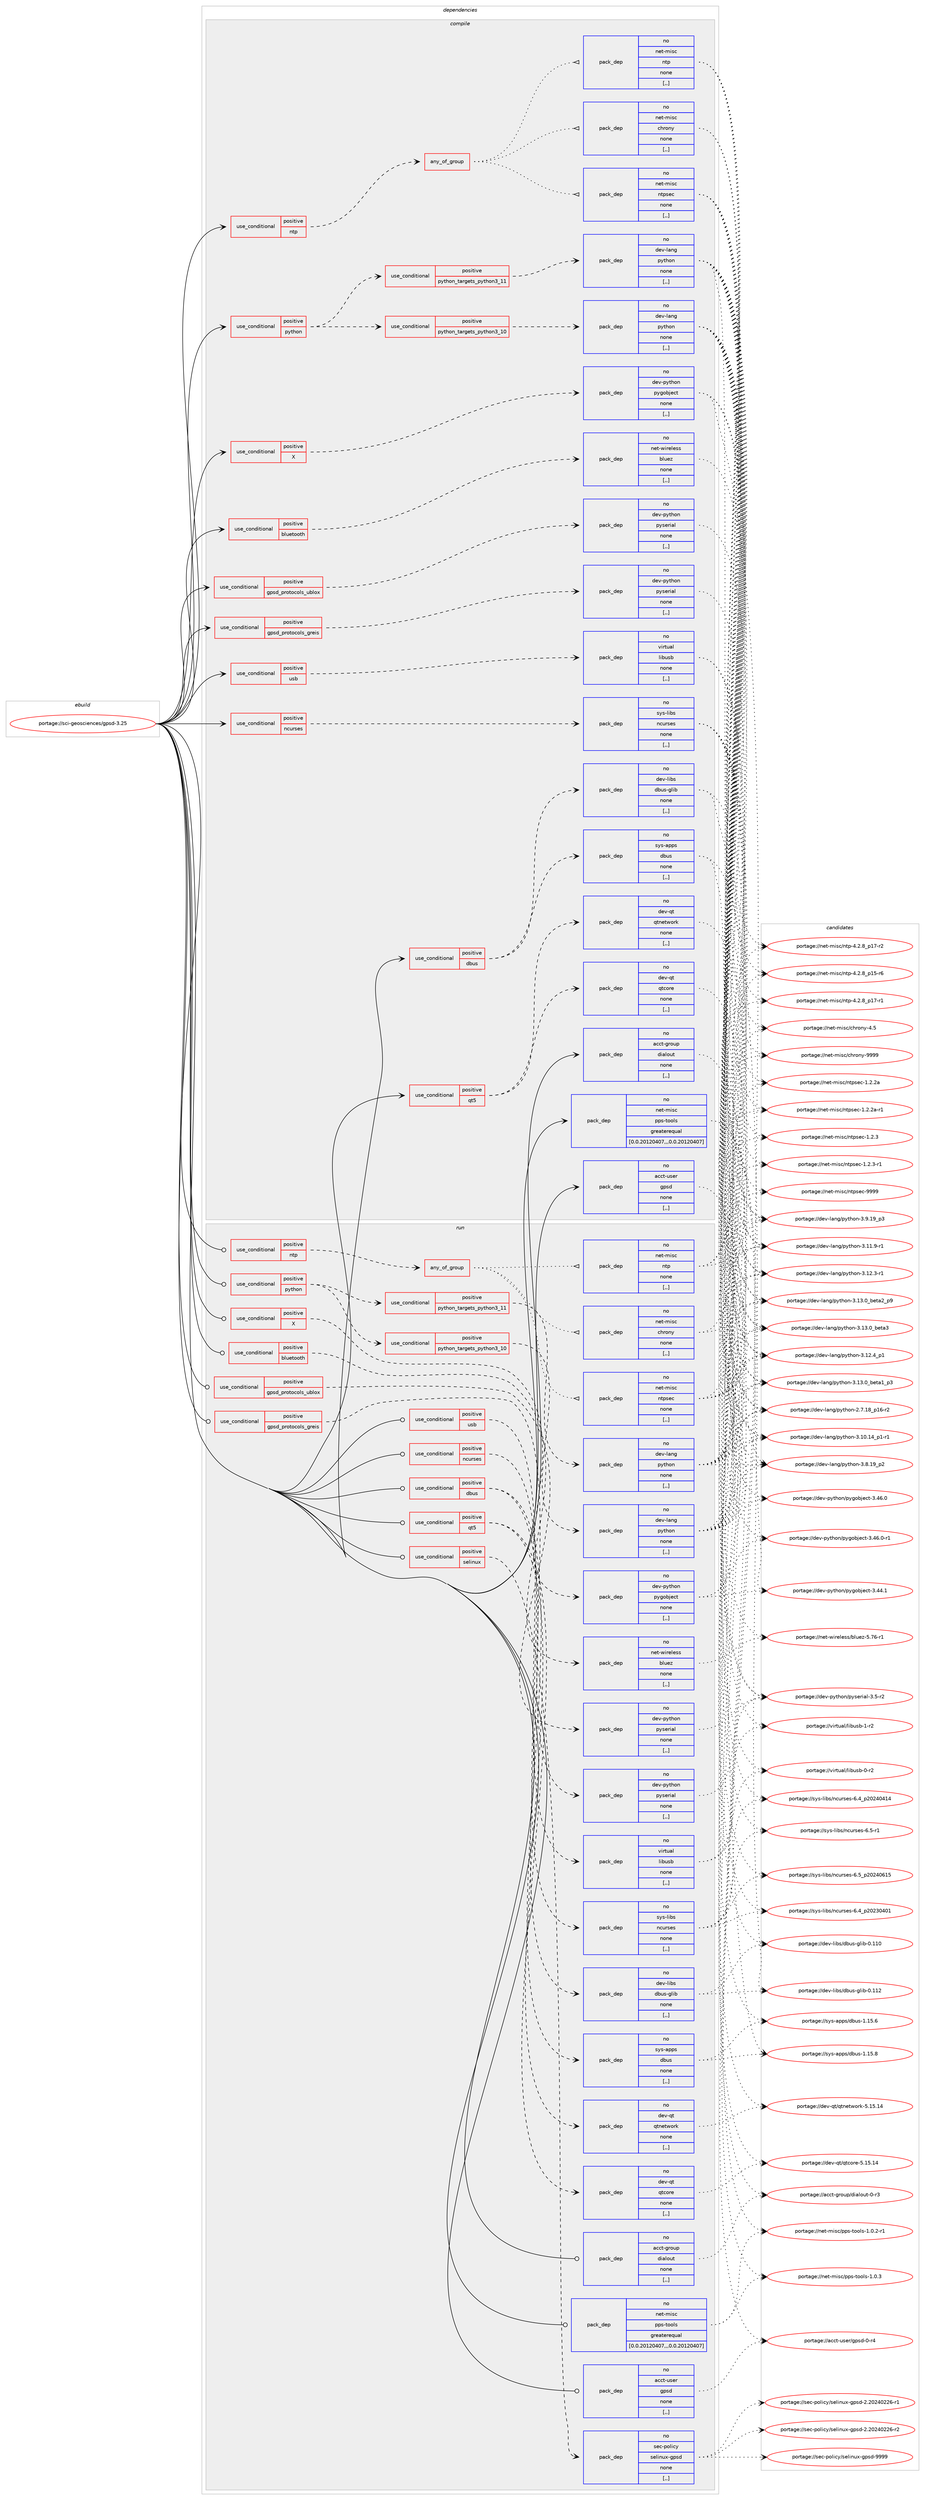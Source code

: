 digraph prolog {

# *************
# Graph options
# *************

newrank=true;
concentrate=true;
compound=true;
graph [rankdir=LR,fontname=Helvetica,fontsize=10,ranksep=1.5];#, ranksep=2.5, nodesep=0.2];
edge  [arrowhead=vee];
node  [fontname=Helvetica,fontsize=10];

# **********
# The ebuild
# **********

subgraph cluster_leftcol {
color=gray;
rank=same;
label=<<i>ebuild</i>>;
id [label="portage://sci-geosciences/gpsd-3.25", color=red, width=4, href="../sci-geosciences/gpsd-3.25.svg"];
}

# ****************
# The dependencies
# ****************

subgraph cluster_midcol {
color=gray;
label=<<i>dependencies</i>>;
subgraph cluster_compile {
fillcolor="#eeeeee";
style=filled;
label=<<i>compile</i>>;
subgraph cond102186 {
dependency387339 [label=<<TABLE BORDER="0" CELLBORDER="1" CELLSPACING="0" CELLPADDING="4"><TR><TD ROWSPAN="3" CELLPADDING="10">use_conditional</TD></TR><TR><TD>positive</TD></TR><TR><TD>X</TD></TR></TABLE>>, shape=none, color=red];
subgraph pack282380 {
dependency387340 [label=<<TABLE BORDER="0" CELLBORDER="1" CELLSPACING="0" CELLPADDING="4" WIDTH="220"><TR><TD ROWSPAN="6" CELLPADDING="30">pack_dep</TD></TR><TR><TD WIDTH="110">no</TD></TR><TR><TD>dev-python</TD></TR><TR><TD>pygobject</TD></TR><TR><TD>none</TD></TR><TR><TD>[,,]</TD></TR></TABLE>>, shape=none, color=blue];
}
dependency387339:e -> dependency387340:w [weight=20,style="dashed",arrowhead="vee"];
}
id:e -> dependency387339:w [weight=20,style="solid",arrowhead="vee"];
subgraph cond102187 {
dependency387341 [label=<<TABLE BORDER="0" CELLBORDER="1" CELLSPACING="0" CELLPADDING="4"><TR><TD ROWSPAN="3" CELLPADDING="10">use_conditional</TD></TR><TR><TD>positive</TD></TR><TR><TD>bluetooth</TD></TR></TABLE>>, shape=none, color=red];
subgraph pack282381 {
dependency387342 [label=<<TABLE BORDER="0" CELLBORDER="1" CELLSPACING="0" CELLPADDING="4" WIDTH="220"><TR><TD ROWSPAN="6" CELLPADDING="30">pack_dep</TD></TR><TR><TD WIDTH="110">no</TD></TR><TR><TD>net-wireless</TD></TR><TR><TD>bluez</TD></TR><TR><TD>none</TD></TR><TR><TD>[,,]</TD></TR></TABLE>>, shape=none, color=blue];
}
dependency387341:e -> dependency387342:w [weight=20,style="dashed",arrowhead="vee"];
}
id:e -> dependency387341:w [weight=20,style="solid",arrowhead="vee"];
subgraph cond102188 {
dependency387343 [label=<<TABLE BORDER="0" CELLBORDER="1" CELLSPACING="0" CELLPADDING="4"><TR><TD ROWSPAN="3" CELLPADDING="10">use_conditional</TD></TR><TR><TD>positive</TD></TR><TR><TD>dbus</TD></TR></TABLE>>, shape=none, color=red];
subgraph pack282382 {
dependency387344 [label=<<TABLE BORDER="0" CELLBORDER="1" CELLSPACING="0" CELLPADDING="4" WIDTH="220"><TR><TD ROWSPAN="6" CELLPADDING="30">pack_dep</TD></TR><TR><TD WIDTH="110">no</TD></TR><TR><TD>sys-apps</TD></TR><TR><TD>dbus</TD></TR><TR><TD>none</TD></TR><TR><TD>[,,]</TD></TR></TABLE>>, shape=none, color=blue];
}
dependency387343:e -> dependency387344:w [weight=20,style="dashed",arrowhead="vee"];
subgraph pack282383 {
dependency387345 [label=<<TABLE BORDER="0" CELLBORDER="1" CELLSPACING="0" CELLPADDING="4" WIDTH="220"><TR><TD ROWSPAN="6" CELLPADDING="30">pack_dep</TD></TR><TR><TD WIDTH="110">no</TD></TR><TR><TD>dev-libs</TD></TR><TR><TD>dbus-glib</TD></TR><TR><TD>none</TD></TR><TR><TD>[,,]</TD></TR></TABLE>>, shape=none, color=blue];
}
dependency387343:e -> dependency387345:w [weight=20,style="dashed",arrowhead="vee"];
}
id:e -> dependency387343:w [weight=20,style="solid",arrowhead="vee"];
subgraph cond102189 {
dependency387346 [label=<<TABLE BORDER="0" CELLBORDER="1" CELLSPACING="0" CELLPADDING="4"><TR><TD ROWSPAN="3" CELLPADDING="10">use_conditional</TD></TR><TR><TD>positive</TD></TR><TR><TD>gpsd_protocols_greis</TD></TR></TABLE>>, shape=none, color=red];
subgraph pack282384 {
dependency387347 [label=<<TABLE BORDER="0" CELLBORDER="1" CELLSPACING="0" CELLPADDING="4" WIDTH="220"><TR><TD ROWSPAN="6" CELLPADDING="30">pack_dep</TD></TR><TR><TD WIDTH="110">no</TD></TR><TR><TD>dev-python</TD></TR><TR><TD>pyserial</TD></TR><TR><TD>none</TD></TR><TR><TD>[,,]</TD></TR></TABLE>>, shape=none, color=blue];
}
dependency387346:e -> dependency387347:w [weight=20,style="dashed",arrowhead="vee"];
}
id:e -> dependency387346:w [weight=20,style="solid",arrowhead="vee"];
subgraph cond102190 {
dependency387348 [label=<<TABLE BORDER="0" CELLBORDER="1" CELLSPACING="0" CELLPADDING="4"><TR><TD ROWSPAN="3" CELLPADDING="10">use_conditional</TD></TR><TR><TD>positive</TD></TR><TR><TD>gpsd_protocols_ublox</TD></TR></TABLE>>, shape=none, color=red];
subgraph pack282385 {
dependency387349 [label=<<TABLE BORDER="0" CELLBORDER="1" CELLSPACING="0" CELLPADDING="4" WIDTH="220"><TR><TD ROWSPAN="6" CELLPADDING="30">pack_dep</TD></TR><TR><TD WIDTH="110">no</TD></TR><TR><TD>dev-python</TD></TR><TR><TD>pyserial</TD></TR><TR><TD>none</TD></TR><TR><TD>[,,]</TD></TR></TABLE>>, shape=none, color=blue];
}
dependency387348:e -> dependency387349:w [weight=20,style="dashed",arrowhead="vee"];
}
id:e -> dependency387348:w [weight=20,style="solid",arrowhead="vee"];
subgraph cond102191 {
dependency387350 [label=<<TABLE BORDER="0" CELLBORDER="1" CELLSPACING="0" CELLPADDING="4"><TR><TD ROWSPAN="3" CELLPADDING="10">use_conditional</TD></TR><TR><TD>positive</TD></TR><TR><TD>ncurses</TD></TR></TABLE>>, shape=none, color=red];
subgraph pack282386 {
dependency387351 [label=<<TABLE BORDER="0" CELLBORDER="1" CELLSPACING="0" CELLPADDING="4" WIDTH="220"><TR><TD ROWSPAN="6" CELLPADDING="30">pack_dep</TD></TR><TR><TD WIDTH="110">no</TD></TR><TR><TD>sys-libs</TD></TR><TR><TD>ncurses</TD></TR><TR><TD>none</TD></TR><TR><TD>[,,]</TD></TR></TABLE>>, shape=none, color=blue];
}
dependency387350:e -> dependency387351:w [weight=20,style="dashed",arrowhead="vee"];
}
id:e -> dependency387350:w [weight=20,style="solid",arrowhead="vee"];
subgraph cond102192 {
dependency387352 [label=<<TABLE BORDER="0" CELLBORDER="1" CELLSPACING="0" CELLPADDING="4"><TR><TD ROWSPAN="3" CELLPADDING="10">use_conditional</TD></TR><TR><TD>positive</TD></TR><TR><TD>ntp</TD></TR></TABLE>>, shape=none, color=red];
subgraph any2588 {
dependency387353 [label=<<TABLE BORDER="0" CELLBORDER="1" CELLSPACING="0" CELLPADDING="4"><TR><TD CELLPADDING="10">any_of_group</TD></TR></TABLE>>, shape=none, color=red];subgraph pack282387 {
dependency387354 [label=<<TABLE BORDER="0" CELLBORDER="1" CELLSPACING="0" CELLPADDING="4" WIDTH="220"><TR><TD ROWSPAN="6" CELLPADDING="30">pack_dep</TD></TR><TR><TD WIDTH="110">no</TD></TR><TR><TD>net-misc</TD></TR><TR><TD>ntp</TD></TR><TR><TD>none</TD></TR><TR><TD>[,,]</TD></TR></TABLE>>, shape=none, color=blue];
}
dependency387353:e -> dependency387354:w [weight=20,style="dotted",arrowhead="oinv"];
subgraph pack282388 {
dependency387355 [label=<<TABLE BORDER="0" CELLBORDER="1" CELLSPACING="0" CELLPADDING="4" WIDTH="220"><TR><TD ROWSPAN="6" CELLPADDING="30">pack_dep</TD></TR><TR><TD WIDTH="110">no</TD></TR><TR><TD>net-misc</TD></TR><TR><TD>ntpsec</TD></TR><TR><TD>none</TD></TR><TR><TD>[,,]</TD></TR></TABLE>>, shape=none, color=blue];
}
dependency387353:e -> dependency387355:w [weight=20,style="dotted",arrowhead="oinv"];
subgraph pack282389 {
dependency387356 [label=<<TABLE BORDER="0" CELLBORDER="1" CELLSPACING="0" CELLPADDING="4" WIDTH="220"><TR><TD ROWSPAN="6" CELLPADDING="30">pack_dep</TD></TR><TR><TD WIDTH="110">no</TD></TR><TR><TD>net-misc</TD></TR><TR><TD>chrony</TD></TR><TR><TD>none</TD></TR><TR><TD>[,,]</TD></TR></TABLE>>, shape=none, color=blue];
}
dependency387353:e -> dependency387356:w [weight=20,style="dotted",arrowhead="oinv"];
}
dependency387352:e -> dependency387353:w [weight=20,style="dashed",arrowhead="vee"];
}
id:e -> dependency387352:w [weight=20,style="solid",arrowhead="vee"];
subgraph cond102193 {
dependency387357 [label=<<TABLE BORDER="0" CELLBORDER="1" CELLSPACING="0" CELLPADDING="4"><TR><TD ROWSPAN="3" CELLPADDING="10">use_conditional</TD></TR><TR><TD>positive</TD></TR><TR><TD>python</TD></TR></TABLE>>, shape=none, color=red];
subgraph cond102194 {
dependency387358 [label=<<TABLE BORDER="0" CELLBORDER="1" CELLSPACING="0" CELLPADDING="4"><TR><TD ROWSPAN="3" CELLPADDING="10">use_conditional</TD></TR><TR><TD>positive</TD></TR><TR><TD>python_targets_python3_10</TD></TR></TABLE>>, shape=none, color=red];
subgraph pack282390 {
dependency387359 [label=<<TABLE BORDER="0" CELLBORDER="1" CELLSPACING="0" CELLPADDING="4" WIDTH="220"><TR><TD ROWSPAN="6" CELLPADDING="30">pack_dep</TD></TR><TR><TD WIDTH="110">no</TD></TR><TR><TD>dev-lang</TD></TR><TR><TD>python</TD></TR><TR><TD>none</TD></TR><TR><TD>[,,]</TD></TR></TABLE>>, shape=none, color=blue];
}
dependency387358:e -> dependency387359:w [weight=20,style="dashed",arrowhead="vee"];
}
dependency387357:e -> dependency387358:w [weight=20,style="dashed",arrowhead="vee"];
subgraph cond102195 {
dependency387360 [label=<<TABLE BORDER="0" CELLBORDER="1" CELLSPACING="0" CELLPADDING="4"><TR><TD ROWSPAN="3" CELLPADDING="10">use_conditional</TD></TR><TR><TD>positive</TD></TR><TR><TD>python_targets_python3_11</TD></TR></TABLE>>, shape=none, color=red];
subgraph pack282391 {
dependency387361 [label=<<TABLE BORDER="0" CELLBORDER="1" CELLSPACING="0" CELLPADDING="4" WIDTH="220"><TR><TD ROWSPAN="6" CELLPADDING="30">pack_dep</TD></TR><TR><TD WIDTH="110">no</TD></TR><TR><TD>dev-lang</TD></TR><TR><TD>python</TD></TR><TR><TD>none</TD></TR><TR><TD>[,,]</TD></TR></TABLE>>, shape=none, color=blue];
}
dependency387360:e -> dependency387361:w [weight=20,style="dashed",arrowhead="vee"];
}
dependency387357:e -> dependency387360:w [weight=20,style="dashed",arrowhead="vee"];
}
id:e -> dependency387357:w [weight=20,style="solid",arrowhead="vee"];
subgraph cond102196 {
dependency387362 [label=<<TABLE BORDER="0" CELLBORDER="1" CELLSPACING="0" CELLPADDING="4"><TR><TD ROWSPAN="3" CELLPADDING="10">use_conditional</TD></TR><TR><TD>positive</TD></TR><TR><TD>qt5</TD></TR></TABLE>>, shape=none, color=red];
subgraph pack282392 {
dependency387363 [label=<<TABLE BORDER="0" CELLBORDER="1" CELLSPACING="0" CELLPADDING="4" WIDTH="220"><TR><TD ROWSPAN="6" CELLPADDING="30">pack_dep</TD></TR><TR><TD WIDTH="110">no</TD></TR><TR><TD>dev-qt</TD></TR><TR><TD>qtcore</TD></TR><TR><TD>none</TD></TR><TR><TD>[,,]</TD></TR></TABLE>>, shape=none, color=blue];
}
dependency387362:e -> dependency387363:w [weight=20,style="dashed",arrowhead="vee"];
subgraph pack282393 {
dependency387364 [label=<<TABLE BORDER="0" CELLBORDER="1" CELLSPACING="0" CELLPADDING="4" WIDTH="220"><TR><TD ROWSPAN="6" CELLPADDING="30">pack_dep</TD></TR><TR><TD WIDTH="110">no</TD></TR><TR><TD>dev-qt</TD></TR><TR><TD>qtnetwork</TD></TR><TR><TD>none</TD></TR><TR><TD>[,,]</TD></TR></TABLE>>, shape=none, color=blue];
}
dependency387362:e -> dependency387364:w [weight=20,style="dashed",arrowhead="vee"];
}
id:e -> dependency387362:w [weight=20,style="solid",arrowhead="vee"];
subgraph cond102197 {
dependency387365 [label=<<TABLE BORDER="0" CELLBORDER="1" CELLSPACING="0" CELLPADDING="4"><TR><TD ROWSPAN="3" CELLPADDING="10">use_conditional</TD></TR><TR><TD>positive</TD></TR><TR><TD>usb</TD></TR></TABLE>>, shape=none, color=red];
subgraph pack282394 {
dependency387366 [label=<<TABLE BORDER="0" CELLBORDER="1" CELLSPACING="0" CELLPADDING="4" WIDTH="220"><TR><TD ROWSPAN="6" CELLPADDING="30">pack_dep</TD></TR><TR><TD WIDTH="110">no</TD></TR><TR><TD>virtual</TD></TR><TR><TD>libusb</TD></TR><TR><TD>none</TD></TR><TR><TD>[,,]</TD></TR></TABLE>>, shape=none, color=blue];
}
dependency387365:e -> dependency387366:w [weight=20,style="dashed",arrowhead="vee"];
}
id:e -> dependency387365:w [weight=20,style="solid",arrowhead="vee"];
subgraph pack282395 {
dependency387367 [label=<<TABLE BORDER="0" CELLBORDER="1" CELLSPACING="0" CELLPADDING="4" WIDTH="220"><TR><TD ROWSPAN="6" CELLPADDING="30">pack_dep</TD></TR><TR><TD WIDTH="110">no</TD></TR><TR><TD>acct-group</TD></TR><TR><TD>dialout</TD></TR><TR><TD>none</TD></TR><TR><TD>[,,]</TD></TR></TABLE>>, shape=none, color=blue];
}
id:e -> dependency387367:w [weight=20,style="solid",arrowhead="vee"];
subgraph pack282396 {
dependency387368 [label=<<TABLE BORDER="0" CELLBORDER="1" CELLSPACING="0" CELLPADDING="4" WIDTH="220"><TR><TD ROWSPAN="6" CELLPADDING="30">pack_dep</TD></TR><TR><TD WIDTH="110">no</TD></TR><TR><TD>acct-user</TD></TR><TR><TD>gpsd</TD></TR><TR><TD>none</TD></TR><TR><TD>[,,]</TD></TR></TABLE>>, shape=none, color=blue];
}
id:e -> dependency387368:w [weight=20,style="solid",arrowhead="vee"];
subgraph pack282397 {
dependency387369 [label=<<TABLE BORDER="0" CELLBORDER="1" CELLSPACING="0" CELLPADDING="4" WIDTH="220"><TR><TD ROWSPAN="6" CELLPADDING="30">pack_dep</TD></TR><TR><TD WIDTH="110">no</TD></TR><TR><TD>net-misc</TD></TR><TR><TD>pps-tools</TD></TR><TR><TD>greaterequal</TD></TR><TR><TD>[0.0.20120407,,,0.0.20120407]</TD></TR></TABLE>>, shape=none, color=blue];
}
id:e -> dependency387369:w [weight=20,style="solid",arrowhead="vee"];
}
subgraph cluster_compileandrun {
fillcolor="#eeeeee";
style=filled;
label=<<i>compile and run</i>>;
}
subgraph cluster_run {
fillcolor="#eeeeee";
style=filled;
label=<<i>run</i>>;
subgraph cond102198 {
dependency387370 [label=<<TABLE BORDER="0" CELLBORDER="1" CELLSPACING="0" CELLPADDING="4"><TR><TD ROWSPAN="3" CELLPADDING="10">use_conditional</TD></TR><TR><TD>positive</TD></TR><TR><TD>X</TD></TR></TABLE>>, shape=none, color=red];
subgraph pack282398 {
dependency387371 [label=<<TABLE BORDER="0" CELLBORDER="1" CELLSPACING="0" CELLPADDING="4" WIDTH="220"><TR><TD ROWSPAN="6" CELLPADDING="30">pack_dep</TD></TR><TR><TD WIDTH="110">no</TD></TR><TR><TD>dev-python</TD></TR><TR><TD>pygobject</TD></TR><TR><TD>none</TD></TR><TR><TD>[,,]</TD></TR></TABLE>>, shape=none, color=blue];
}
dependency387370:e -> dependency387371:w [weight=20,style="dashed",arrowhead="vee"];
}
id:e -> dependency387370:w [weight=20,style="solid",arrowhead="odot"];
subgraph cond102199 {
dependency387372 [label=<<TABLE BORDER="0" CELLBORDER="1" CELLSPACING="0" CELLPADDING="4"><TR><TD ROWSPAN="3" CELLPADDING="10">use_conditional</TD></TR><TR><TD>positive</TD></TR><TR><TD>bluetooth</TD></TR></TABLE>>, shape=none, color=red];
subgraph pack282399 {
dependency387373 [label=<<TABLE BORDER="0" CELLBORDER="1" CELLSPACING="0" CELLPADDING="4" WIDTH="220"><TR><TD ROWSPAN="6" CELLPADDING="30">pack_dep</TD></TR><TR><TD WIDTH="110">no</TD></TR><TR><TD>net-wireless</TD></TR><TR><TD>bluez</TD></TR><TR><TD>none</TD></TR><TR><TD>[,,]</TD></TR></TABLE>>, shape=none, color=blue];
}
dependency387372:e -> dependency387373:w [weight=20,style="dashed",arrowhead="vee"];
}
id:e -> dependency387372:w [weight=20,style="solid",arrowhead="odot"];
subgraph cond102200 {
dependency387374 [label=<<TABLE BORDER="0" CELLBORDER="1" CELLSPACING="0" CELLPADDING="4"><TR><TD ROWSPAN="3" CELLPADDING="10">use_conditional</TD></TR><TR><TD>positive</TD></TR><TR><TD>dbus</TD></TR></TABLE>>, shape=none, color=red];
subgraph pack282400 {
dependency387375 [label=<<TABLE BORDER="0" CELLBORDER="1" CELLSPACING="0" CELLPADDING="4" WIDTH="220"><TR><TD ROWSPAN="6" CELLPADDING="30">pack_dep</TD></TR><TR><TD WIDTH="110">no</TD></TR><TR><TD>sys-apps</TD></TR><TR><TD>dbus</TD></TR><TR><TD>none</TD></TR><TR><TD>[,,]</TD></TR></TABLE>>, shape=none, color=blue];
}
dependency387374:e -> dependency387375:w [weight=20,style="dashed",arrowhead="vee"];
subgraph pack282401 {
dependency387376 [label=<<TABLE BORDER="0" CELLBORDER="1" CELLSPACING="0" CELLPADDING="4" WIDTH="220"><TR><TD ROWSPAN="6" CELLPADDING="30">pack_dep</TD></TR><TR><TD WIDTH="110">no</TD></TR><TR><TD>dev-libs</TD></TR><TR><TD>dbus-glib</TD></TR><TR><TD>none</TD></TR><TR><TD>[,,]</TD></TR></TABLE>>, shape=none, color=blue];
}
dependency387374:e -> dependency387376:w [weight=20,style="dashed",arrowhead="vee"];
}
id:e -> dependency387374:w [weight=20,style="solid",arrowhead="odot"];
subgraph cond102201 {
dependency387377 [label=<<TABLE BORDER="0" CELLBORDER="1" CELLSPACING="0" CELLPADDING="4"><TR><TD ROWSPAN="3" CELLPADDING="10">use_conditional</TD></TR><TR><TD>positive</TD></TR><TR><TD>gpsd_protocols_greis</TD></TR></TABLE>>, shape=none, color=red];
subgraph pack282402 {
dependency387378 [label=<<TABLE BORDER="0" CELLBORDER="1" CELLSPACING="0" CELLPADDING="4" WIDTH="220"><TR><TD ROWSPAN="6" CELLPADDING="30">pack_dep</TD></TR><TR><TD WIDTH="110">no</TD></TR><TR><TD>dev-python</TD></TR><TR><TD>pyserial</TD></TR><TR><TD>none</TD></TR><TR><TD>[,,]</TD></TR></TABLE>>, shape=none, color=blue];
}
dependency387377:e -> dependency387378:w [weight=20,style="dashed",arrowhead="vee"];
}
id:e -> dependency387377:w [weight=20,style="solid",arrowhead="odot"];
subgraph cond102202 {
dependency387379 [label=<<TABLE BORDER="0" CELLBORDER="1" CELLSPACING="0" CELLPADDING="4"><TR><TD ROWSPAN="3" CELLPADDING="10">use_conditional</TD></TR><TR><TD>positive</TD></TR><TR><TD>gpsd_protocols_ublox</TD></TR></TABLE>>, shape=none, color=red];
subgraph pack282403 {
dependency387380 [label=<<TABLE BORDER="0" CELLBORDER="1" CELLSPACING="0" CELLPADDING="4" WIDTH="220"><TR><TD ROWSPAN="6" CELLPADDING="30">pack_dep</TD></TR><TR><TD WIDTH="110">no</TD></TR><TR><TD>dev-python</TD></TR><TR><TD>pyserial</TD></TR><TR><TD>none</TD></TR><TR><TD>[,,]</TD></TR></TABLE>>, shape=none, color=blue];
}
dependency387379:e -> dependency387380:w [weight=20,style="dashed",arrowhead="vee"];
}
id:e -> dependency387379:w [weight=20,style="solid",arrowhead="odot"];
subgraph cond102203 {
dependency387381 [label=<<TABLE BORDER="0" CELLBORDER="1" CELLSPACING="0" CELLPADDING="4"><TR><TD ROWSPAN="3" CELLPADDING="10">use_conditional</TD></TR><TR><TD>positive</TD></TR><TR><TD>ncurses</TD></TR></TABLE>>, shape=none, color=red];
subgraph pack282404 {
dependency387382 [label=<<TABLE BORDER="0" CELLBORDER="1" CELLSPACING="0" CELLPADDING="4" WIDTH="220"><TR><TD ROWSPAN="6" CELLPADDING="30">pack_dep</TD></TR><TR><TD WIDTH="110">no</TD></TR><TR><TD>sys-libs</TD></TR><TR><TD>ncurses</TD></TR><TR><TD>none</TD></TR><TR><TD>[,,]</TD></TR></TABLE>>, shape=none, color=blue];
}
dependency387381:e -> dependency387382:w [weight=20,style="dashed",arrowhead="vee"];
}
id:e -> dependency387381:w [weight=20,style="solid",arrowhead="odot"];
subgraph cond102204 {
dependency387383 [label=<<TABLE BORDER="0" CELLBORDER="1" CELLSPACING="0" CELLPADDING="4"><TR><TD ROWSPAN="3" CELLPADDING="10">use_conditional</TD></TR><TR><TD>positive</TD></TR><TR><TD>ntp</TD></TR></TABLE>>, shape=none, color=red];
subgraph any2589 {
dependency387384 [label=<<TABLE BORDER="0" CELLBORDER="1" CELLSPACING="0" CELLPADDING="4"><TR><TD CELLPADDING="10">any_of_group</TD></TR></TABLE>>, shape=none, color=red];subgraph pack282405 {
dependency387385 [label=<<TABLE BORDER="0" CELLBORDER="1" CELLSPACING="0" CELLPADDING="4" WIDTH="220"><TR><TD ROWSPAN="6" CELLPADDING="30">pack_dep</TD></TR><TR><TD WIDTH="110">no</TD></TR><TR><TD>net-misc</TD></TR><TR><TD>ntp</TD></TR><TR><TD>none</TD></TR><TR><TD>[,,]</TD></TR></TABLE>>, shape=none, color=blue];
}
dependency387384:e -> dependency387385:w [weight=20,style="dotted",arrowhead="oinv"];
subgraph pack282406 {
dependency387386 [label=<<TABLE BORDER="0" CELLBORDER="1" CELLSPACING="0" CELLPADDING="4" WIDTH="220"><TR><TD ROWSPAN="6" CELLPADDING="30">pack_dep</TD></TR><TR><TD WIDTH="110">no</TD></TR><TR><TD>net-misc</TD></TR><TR><TD>ntpsec</TD></TR><TR><TD>none</TD></TR><TR><TD>[,,]</TD></TR></TABLE>>, shape=none, color=blue];
}
dependency387384:e -> dependency387386:w [weight=20,style="dotted",arrowhead="oinv"];
subgraph pack282407 {
dependency387387 [label=<<TABLE BORDER="0" CELLBORDER="1" CELLSPACING="0" CELLPADDING="4" WIDTH="220"><TR><TD ROWSPAN="6" CELLPADDING="30">pack_dep</TD></TR><TR><TD WIDTH="110">no</TD></TR><TR><TD>net-misc</TD></TR><TR><TD>chrony</TD></TR><TR><TD>none</TD></TR><TR><TD>[,,]</TD></TR></TABLE>>, shape=none, color=blue];
}
dependency387384:e -> dependency387387:w [weight=20,style="dotted",arrowhead="oinv"];
}
dependency387383:e -> dependency387384:w [weight=20,style="dashed",arrowhead="vee"];
}
id:e -> dependency387383:w [weight=20,style="solid",arrowhead="odot"];
subgraph cond102205 {
dependency387388 [label=<<TABLE BORDER="0" CELLBORDER="1" CELLSPACING="0" CELLPADDING="4"><TR><TD ROWSPAN="3" CELLPADDING="10">use_conditional</TD></TR><TR><TD>positive</TD></TR><TR><TD>python</TD></TR></TABLE>>, shape=none, color=red];
subgraph cond102206 {
dependency387389 [label=<<TABLE BORDER="0" CELLBORDER="1" CELLSPACING="0" CELLPADDING="4"><TR><TD ROWSPAN="3" CELLPADDING="10">use_conditional</TD></TR><TR><TD>positive</TD></TR><TR><TD>python_targets_python3_10</TD></TR></TABLE>>, shape=none, color=red];
subgraph pack282408 {
dependency387390 [label=<<TABLE BORDER="0" CELLBORDER="1" CELLSPACING="0" CELLPADDING="4" WIDTH="220"><TR><TD ROWSPAN="6" CELLPADDING="30">pack_dep</TD></TR><TR><TD WIDTH="110">no</TD></TR><TR><TD>dev-lang</TD></TR><TR><TD>python</TD></TR><TR><TD>none</TD></TR><TR><TD>[,,]</TD></TR></TABLE>>, shape=none, color=blue];
}
dependency387389:e -> dependency387390:w [weight=20,style="dashed",arrowhead="vee"];
}
dependency387388:e -> dependency387389:w [weight=20,style="dashed",arrowhead="vee"];
subgraph cond102207 {
dependency387391 [label=<<TABLE BORDER="0" CELLBORDER="1" CELLSPACING="0" CELLPADDING="4"><TR><TD ROWSPAN="3" CELLPADDING="10">use_conditional</TD></TR><TR><TD>positive</TD></TR><TR><TD>python_targets_python3_11</TD></TR></TABLE>>, shape=none, color=red];
subgraph pack282409 {
dependency387392 [label=<<TABLE BORDER="0" CELLBORDER="1" CELLSPACING="0" CELLPADDING="4" WIDTH="220"><TR><TD ROWSPAN="6" CELLPADDING="30">pack_dep</TD></TR><TR><TD WIDTH="110">no</TD></TR><TR><TD>dev-lang</TD></TR><TR><TD>python</TD></TR><TR><TD>none</TD></TR><TR><TD>[,,]</TD></TR></TABLE>>, shape=none, color=blue];
}
dependency387391:e -> dependency387392:w [weight=20,style="dashed",arrowhead="vee"];
}
dependency387388:e -> dependency387391:w [weight=20,style="dashed",arrowhead="vee"];
}
id:e -> dependency387388:w [weight=20,style="solid",arrowhead="odot"];
subgraph cond102208 {
dependency387393 [label=<<TABLE BORDER="0" CELLBORDER="1" CELLSPACING="0" CELLPADDING="4"><TR><TD ROWSPAN="3" CELLPADDING="10">use_conditional</TD></TR><TR><TD>positive</TD></TR><TR><TD>qt5</TD></TR></TABLE>>, shape=none, color=red];
subgraph pack282410 {
dependency387394 [label=<<TABLE BORDER="0" CELLBORDER="1" CELLSPACING="0" CELLPADDING="4" WIDTH="220"><TR><TD ROWSPAN="6" CELLPADDING="30">pack_dep</TD></TR><TR><TD WIDTH="110">no</TD></TR><TR><TD>dev-qt</TD></TR><TR><TD>qtcore</TD></TR><TR><TD>none</TD></TR><TR><TD>[,,]</TD></TR></TABLE>>, shape=none, color=blue];
}
dependency387393:e -> dependency387394:w [weight=20,style="dashed",arrowhead="vee"];
subgraph pack282411 {
dependency387395 [label=<<TABLE BORDER="0" CELLBORDER="1" CELLSPACING="0" CELLPADDING="4" WIDTH="220"><TR><TD ROWSPAN="6" CELLPADDING="30">pack_dep</TD></TR><TR><TD WIDTH="110">no</TD></TR><TR><TD>dev-qt</TD></TR><TR><TD>qtnetwork</TD></TR><TR><TD>none</TD></TR><TR><TD>[,,]</TD></TR></TABLE>>, shape=none, color=blue];
}
dependency387393:e -> dependency387395:w [weight=20,style="dashed",arrowhead="vee"];
}
id:e -> dependency387393:w [weight=20,style="solid",arrowhead="odot"];
subgraph cond102209 {
dependency387396 [label=<<TABLE BORDER="0" CELLBORDER="1" CELLSPACING="0" CELLPADDING="4"><TR><TD ROWSPAN="3" CELLPADDING="10">use_conditional</TD></TR><TR><TD>positive</TD></TR><TR><TD>selinux</TD></TR></TABLE>>, shape=none, color=red];
subgraph pack282412 {
dependency387397 [label=<<TABLE BORDER="0" CELLBORDER="1" CELLSPACING="0" CELLPADDING="4" WIDTH="220"><TR><TD ROWSPAN="6" CELLPADDING="30">pack_dep</TD></TR><TR><TD WIDTH="110">no</TD></TR><TR><TD>sec-policy</TD></TR><TR><TD>selinux-gpsd</TD></TR><TR><TD>none</TD></TR><TR><TD>[,,]</TD></TR></TABLE>>, shape=none, color=blue];
}
dependency387396:e -> dependency387397:w [weight=20,style="dashed",arrowhead="vee"];
}
id:e -> dependency387396:w [weight=20,style="solid",arrowhead="odot"];
subgraph cond102210 {
dependency387398 [label=<<TABLE BORDER="0" CELLBORDER="1" CELLSPACING="0" CELLPADDING="4"><TR><TD ROWSPAN="3" CELLPADDING="10">use_conditional</TD></TR><TR><TD>positive</TD></TR><TR><TD>usb</TD></TR></TABLE>>, shape=none, color=red];
subgraph pack282413 {
dependency387399 [label=<<TABLE BORDER="0" CELLBORDER="1" CELLSPACING="0" CELLPADDING="4" WIDTH="220"><TR><TD ROWSPAN="6" CELLPADDING="30">pack_dep</TD></TR><TR><TD WIDTH="110">no</TD></TR><TR><TD>virtual</TD></TR><TR><TD>libusb</TD></TR><TR><TD>none</TD></TR><TR><TD>[,,]</TD></TR></TABLE>>, shape=none, color=blue];
}
dependency387398:e -> dependency387399:w [weight=20,style="dashed",arrowhead="vee"];
}
id:e -> dependency387398:w [weight=20,style="solid",arrowhead="odot"];
subgraph pack282414 {
dependency387400 [label=<<TABLE BORDER="0" CELLBORDER="1" CELLSPACING="0" CELLPADDING="4" WIDTH="220"><TR><TD ROWSPAN="6" CELLPADDING="30">pack_dep</TD></TR><TR><TD WIDTH="110">no</TD></TR><TR><TD>acct-group</TD></TR><TR><TD>dialout</TD></TR><TR><TD>none</TD></TR><TR><TD>[,,]</TD></TR></TABLE>>, shape=none, color=blue];
}
id:e -> dependency387400:w [weight=20,style="solid",arrowhead="odot"];
subgraph pack282415 {
dependency387401 [label=<<TABLE BORDER="0" CELLBORDER="1" CELLSPACING="0" CELLPADDING="4" WIDTH="220"><TR><TD ROWSPAN="6" CELLPADDING="30">pack_dep</TD></TR><TR><TD WIDTH="110">no</TD></TR><TR><TD>acct-user</TD></TR><TR><TD>gpsd</TD></TR><TR><TD>none</TD></TR><TR><TD>[,,]</TD></TR></TABLE>>, shape=none, color=blue];
}
id:e -> dependency387401:w [weight=20,style="solid",arrowhead="odot"];
subgraph pack282416 {
dependency387402 [label=<<TABLE BORDER="0" CELLBORDER="1" CELLSPACING="0" CELLPADDING="4" WIDTH="220"><TR><TD ROWSPAN="6" CELLPADDING="30">pack_dep</TD></TR><TR><TD WIDTH="110">no</TD></TR><TR><TD>net-misc</TD></TR><TR><TD>pps-tools</TD></TR><TR><TD>greaterequal</TD></TR><TR><TD>[0.0.20120407,,,0.0.20120407]</TD></TR></TABLE>>, shape=none, color=blue];
}
id:e -> dependency387402:w [weight=20,style="solid",arrowhead="odot"];
}
}

# **************
# The candidates
# **************

subgraph cluster_choices {
rank=same;
color=gray;
label=<<i>candidates</i>>;

subgraph choice282380 {
color=black;
nodesep=1;
choice1001011184511212111610411111047112121103111981061019911645514652524649 [label="portage://dev-python/pygobject-3.44.1", color=red, width=4,href="../dev-python/pygobject-3.44.1.svg"];
choice1001011184511212111610411111047112121103111981061019911645514652544648 [label="portage://dev-python/pygobject-3.46.0", color=red, width=4,href="../dev-python/pygobject-3.46.0.svg"];
choice10010111845112121116104111110471121211031119810610199116455146525446484511449 [label="portage://dev-python/pygobject-3.46.0-r1", color=red, width=4,href="../dev-python/pygobject-3.46.0-r1.svg"];
dependency387340:e -> choice1001011184511212111610411111047112121103111981061019911645514652524649:w [style=dotted,weight="100"];
dependency387340:e -> choice1001011184511212111610411111047112121103111981061019911645514652544648:w [style=dotted,weight="100"];
dependency387340:e -> choice10010111845112121116104111110471121211031119810610199116455146525446484511449:w [style=dotted,weight="100"];
}
subgraph choice282381 {
color=black;
nodesep=1;
choice11010111645119105114101108101115115479810811710112245534655544511449 [label="portage://net-wireless/bluez-5.76-r1", color=red, width=4,href="../net-wireless/bluez-5.76-r1.svg"];
dependency387342:e -> choice11010111645119105114101108101115115479810811710112245534655544511449:w [style=dotted,weight="100"];
}
subgraph choice282382 {
color=black;
nodesep=1;
choice1151211154597112112115471009811711545494649534654 [label="portage://sys-apps/dbus-1.15.6", color=red, width=4,href="../sys-apps/dbus-1.15.6.svg"];
choice1151211154597112112115471009811711545494649534656 [label="portage://sys-apps/dbus-1.15.8", color=red, width=4,href="../sys-apps/dbus-1.15.8.svg"];
dependency387344:e -> choice1151211154597112112115471009811711545494649534654:w [style=dotted,weight="100"];
dependency387344:e -> choice1151211154597112112115471009811711545494649534656:w [style=dotted,weight="100"];
}
subgraph choice282383 {
color=black;
nodesep=1;
choice100101118451081059811547100981171154510310810598454846494948 [label="portage://dev-libs/dbus-glib-0.110", color=red, width=4,href="../dev-libs/dbus-glib-0.110.svg"];
choice100101118451081059811547100981171154510310810598454846494950 [label="portage://dev-libs/dbus-glib-0.112", color=red, width=4,href="../dev-libs/dbus-glib-0.112.svg"];
dependency387345:e -> choice100101118451081059811547100981171154510310810598454846494948:w [style=dotted,weight="100"];
dependency387345:e -> choice100101118451081059811547100981171154510310810598454846494950:w [style=dotted,weight="100"];
}
subgraph choice282384 {
color=black;
nodesep=1;
choice100101118451121211161041111104711212111510111410597108455146534511450 [label="portage://dev-python/pyserial-3.5-r2", color=red, width=4,href="../dev-python/pyserial-3.5-r2.svg"];
dependency387347:e -> choice100101118451121211161041111104711212111510111410597108455146534511450:w [style=dotted,weight="100"];
}
subgraph choice282385 {
color=black;
nodesep=1;
choice100101118451121211161041111104711212111510111410597108455146534511450 [label="portage://dev-python/pyserial-3.5-r2", color=red, width=4,href="../dev-python/pyserial-3.5-r2.svg"];
dependency387349:e -> choice100101118451121211161041111104711212111510111410597108455146534511450:w [style=dotted,weight="100"];
}
subgraph choice282386 {
color=black;
nodesep=1;
choice1151211154510810598115471109911711411510111545544652951125048505148524849 [label="portage://sys-libs/ncurses-6.4_p20230401", color=red, width=4,href="../sys-libs/ncurses-6.4_p20230401.svg"];
choice1151211154510810598115471109911711411510111545544652951125048505248524952 [label="portage://sys-libs/ncurses-6.4_p20240414", color=red, width=4,href="../sys-libs/ncurses-6.4_p20240414.svg"];
choice11512111545108105981154711099117114115101115455446534511449 [label="portage://sys-libs/ncurses-6.5-r1", color=red, width=4,href="../sys-libs/ncurses-6.5-r1.svg"];
choice1151211154510810598115471109911711411510111545544653951125048505248544953 [label="portage://sys-libs/ncurses-6.5_p20240615", color=red, width=4,href="../sys-libs/ncurses-6.5_p20240615.svg"];
dependency387351:e -> choice1151211154510810598115471109911711411510111545544652951125048505148524849:w [style=dotted,weight="100"];
dependency387351:e -> choice1151211154510810598115471109911711411510111545544652951125048505248524952:w [style=dotted,weight="100"];
dependency387351:e -> choice11512111545108105981154711099117114115101115455446534511449:w [style=dotted,weight="100"];
dependency387351:e -> choice1151211154510810598115471109911711411510111545544653951125048505248544953:w [style=dotted,weight="100"];
}
subgraph choice282387 {
color=black;
nodesep=1;
choice1101011164510910511599471101161124552465046569511249534511454 [label="portage://net-misc/ntp-4.2.8_p15-r6", color=red, width=4,href="../net-misc/ntp-4.2.8_p15-r6.svg"];
choice1101011164510910511599471101161124552465046569511249554511449 [label="portage://net-misc/ntp-4.2.8_p17-r1", color=red, width=4,href="../net-misc/ntp-4.2.8_p17-r1.svg"];
choice1101011164510910511599471101161124552465046569511249554511450 [label="portage://net-misc/ntp-4.2.8_p17-r2", color=red, width=4,href="../net-misc/ntp-4.2.8_p17-r2.svg"];
dependency387354:e -> choice1101011164510910511599471101161124552465046569511249534511454:w [style=dotted,weight="100"];
dependency387354:e -> choice1101011164510910511599471101161124552465046569511249554511449:w [style=dotted,weight="100"];
dependency387354:e -> choice1101011164510910511599471101161124552465046569511249554511450:w [style=dotted,weight="100"];
}
subgraph choice282388 {
color=black;
nodesep=1;
choice1101011164510910511599471101161121151019945494650465097 [label="portage://net-misc/ntpsec-1.2.2a", color=red, width=4,href="../net-misc/ntpsec-1.2.2a.svg"];
choice11010111645109105115994711011611211510199454946504650974511449 [label="portage://net-misc/ntpsec-1.2.2a-r1", color=red, width=4,href="../net-misc/ntpsec-1.2.2a-r1.svg"];
choice11010111645109105115994711011611211510199454946504651 [label="portage://net-misc/ntpsec-1.2.3", color=red, width=4,href="../net-misc/ntpsec-1.2.3.svg"];
choice110101116451091051159947110116112115101994549465046514511449 [label="portage://net-misc/ntpsec-1.2.3-r1", color=red, width=4,href="../net-misc/ntpsec-1.2.3-r1.svg"];
choice110101116451091051159947110116112115101994557575757 [label="portage://net-misc/ntpsec-9999", color=red, width=4,href="../net-misc/ntpsec-9999.svg"];
dependency387355:e -> choice1101011164510910511599471101161121151019945494650465097:w [style=dotted,weight="100"];
dependency387355:e -> choice11010111645109105115994711011611211510199454946504650974511449:w [style=dotted,weight="100"];
dependency387355:e -> choice11010111645109105115994711011611211510199454946504651:w [style=dotted,weight="100"];
dependency387355:e -> choice110101116451091051159947110116112115101994549465046514511449:w [style=dotted,weight="100"];
dependency387355:e -> choice110101116451091051159947110116112115101994557575757:w [style=dotted,weight="100"];
}
subgraph choice282389 {
color=black;
nodesep=1;
choice1101011164510910511599479910411411111012145524653 [label="portage://net-misc/chrony-4.5", color=red, width=4,href="../net-misc/chrony-4.5.svg"];
choice110101116451091051159947991041141111101214557575757 [label="portage://net-misc/chrony-9999", color=red, width=4,href="../net-misc/chrony-9999.svg"];
dependency387356:e -> choice1101011164510910511599479910411411111012145524653:w [style=dotted,weight="100"];
dependency387356:e -> choice110101116451091051159947991041141111101214557575757:w [style=dotted,weight="100"];
}
subgraph choice282390 {
color=black;
nodesep=1;
choice100101118451089711010347112121116104111110455046554649569511249544511450 [label="portage://dev-lang/python-2.7.18_p16-r2", color=red, width=4,href="../dev-lang/python-2.7.18_p16-r2.svg"];
choice100101118451089711010347112121116104111110455146494846495295112494511449 [label="portage://dev-lang/python-3.10.14_p1-r1", color=red, width=4,href="../dev-lang/python-3.10.14_p1-r1.svg"];
choice100101118451089711010347112121116104111110455146494946574511449 [label="portage://dev-lang/python-3.11.9-r1", color=red, width=4,href="../dev-lang/python-3.11.9-r1.svg"];
choice100101118451089711010347112121116104111110455146495046514511449 [label="portage://dev-lang/python-3.12.3-r1", color=red, width=4,href="../dev-lang/python-3.12.3-r1.svg"];
choice100101118451089711010347112121116104111110455146495046529511249 [label="portage://dev-lang/python-3.12.4_p1", color=red, width=4,href="../dev-lang/python-3.12.4_p1.svg"];
choice10010111845108971101034711212111610411111045514649514648959810111697499511251 [label="portage://dev-lang/python-3.13.0_beta1_p3", color=red, width=4,href="../dev-lang/python-3.13.0_beta1_p3.svg"];
choice10010111845108971101034711212111610411111045514649514648959810111697509511257 [label="portage://dev-lang/python-3.13.0_beta2_p9", color=red, width=4,href="../dev-lang/python-3.13.0_beta2_p9.svg"];
choice1001011184510897110103471121211161041111104551464951464895981011169751 [label="portage://dev-lang/python-3.13.0_beta3", color=red, width=4,href="../dev-lang/python-3.13.0_beta3.svg"];
choice100101118451089711010347112121116104111110455146564649579511250 [label="portage://dev-lang/python-3.8.19_p2", color=red, width=4,href="../dev-lang/python-3.8.19_p2.svg"];
choice100101118451089711010347112121116104111110455146574649579511251 [label="portage://dev-lang/python-3.9.19_p3", color=red, width=4,href="../dev-lang/python-3.9.19_p3.svg"];
dependency387359:e -> choice100101118451089711010347112121116104111110455046554649569511249544511450:w [style=dotted,weight="100"];
dependency387359:e -> choice100101118451089711010347112121116104111110455146494846495295112494511449:w [style=dotted,weight="100"];
dependency387359:e -> choice100101118451089711010347112121116104111110455146494946574511449:w [style=dotted,weight="100"];
dependency387359:e -> choice100101118451089711010347112121116104111110455146495046514511449:w [style=dotted,weight="100"];
dependency387359:e -> choice100101118451089711010347112121116104111110455146495046529511249:w [style=dotted,weight="100"];
dependency387359:e -> choice10010111845108971101034711212111610411111045514649514648959810111697499511251:w [style=dotted,weight="100"];
dependency387359:e -> choice10010111845108971101034711212111610411111045514649514648959810111697509511257:w [style=dotted,weight="100"];
dependency387359:e -> choice1001011184510897110103471121211161041111104551464951464895981011169751:w [style=dotted,weight="100"];
dependency387359:e -> choice100101118451089711010347112121116104111110455146564649579511250:w [style=dotted,weight="100"];
dependency387359:e -> choice100101118451089711010347112121116104111110455146574649579511251:w [style=dotted,weight="100"];
}
subgraph choice282391 {
color=black;
nodesep=1;
choice100101118451089711010347112121116104111110455046554649569511249544511450 [label="portage://dev-lang/python-2.7.18_p16-r2", color=red, width=4,href="../dev-lang/python-2.7.18_p16-r2.svg"];
choice100101118451089711010347112121116104111110455146494846495295112494511449 [label="portage://dev-lang/python-3.10.14_p1-r1", color=red, width=4,href="../dev-lang/python-3.10.14_p1-r1.svg"];
choice100101118451089711010347112121116104111110455146494946574511449 [label="portage://dev-lang/python-3.11.9-r1", color=red, width=4,href="../dev-lang/python-3.11.9-r1.svg"];
choice100101118451089711010347112121116104111110455146495046514511449 [label="portage://dev-lang/python-3.12.3-r1", color=red, width=4,href="../dev-lang/python-3.12.3-r1.svg"];
choice100101118451089711010347112121116104111110455146495046529511249 [label="portage://dev-lang/python-3.12.4_p1", color=red, width=4,href="../dev-lang/python-3.12.4_p1.svg"];
choice10010111845108971101034711212111610411111045514649514648959810111697499511251 [label="portage://dev-lang/python-3.13.0_beta1_p3", color=red, width=4,href="../dev-lang/python-3.13.0_beta1_p3.svg"];
choice10010111845108971101034711212111610411111045514649514648959810111697509511257 [label="portage://dev-lang/python-3.13.0_beta2_p9", color=red, width=4,href="../dev-lang/python-3.13.0_beta2_p9.svg"];
choice1001011184510897110103471121211161041111104551464951464895981011169751 [label="portage://dev-lang/python-3.13.0_beta3", color=red, width=4,href="../dev-lang/python-3.13.0_beta3.svg"];
choice100101118451089711010347112121116104111110455146564649579511250 [label="portage://dev-lang/python-3.8.19_p2", color=red, width=4,href="../dev-lang/python-3.8.19_p2.svg"];
choice100101118451089711010347112121116104111110455146574649579511251 [label="portage://dev-lang/python-3.9.19_p3", color=red, width=4,href="../dev-lang/python-3.9.19_p3.svg"];
dependency387361:e -> choice100101118451089711010347112121116104111110455046554649569511249544511450:w [style=dotted,weight="100"];
dependency387361:e -> choice100101118451089711010347112121116104111110455146494846495295112494511449:w [style=dotted,weight="100"];
dependency387361:e -> choice100101118451089711010347112121116104111110455146494946574511449:w [style=dotted,weight="100"];
dependency387361:e -> choice100101118451089711010347112121116104111110455146495046514511449:w [style=dotted,weight="100"];
dependency387361:e -> choice100101118451089711010347112121116104111110455146495046529511249:w [style=dotted,weight="100"];
dependency387361:e -> choice10010111845108971101034711212111610411111045514649514648959810111697499511251:w [style=dotted,weight="100"];
dependency387361:e -> choice10010111845108971101034711212111610411111045514649514648959810111697509511257:w [style=dotted,weight="100"];
dependency387361:e -> choice1001011184510897110103471121211161041111104551464951464895981011169751:w [style=dotted,weight="100"];
dependency387361:e -> choice100101118451089711010347112121116104111110455146564649579511250:w [style=dotted,weight="100"];
dependency387361:e -> choice100101118451089711010347112121116104111110455146574649579511251:w [style=dotted,weight="100"];
}
subgraph choice282392 {
color=black;
nodesep=1;
choice1001011184511311647113116991111141014553464953464952 [label="portage://dev-qt/qtcore-5.15.14", color=red, width=4,href="../dev-qt/qtcore-5.15.14.svg"];
dependency387363:e -> choice1001011184511311647113116991111141014553464953464952:w [style=dotted,weight="100"];
}
subgraph choice282393 {
color=black;
nodesep=1;
choice10010111845113116471131161101011161191111141074553464953464952 [label="portage://dev-qt/qtnetwork-5.15.14", color=red, width=4,href="../dev-qt/qtnetwork-5.15.14.svg"];
dependency387364:e -> choice10010111845113116471131161101011161191111141074553464953464952:w [style=dotted,weight="100"];
}
subgraph choice282394 {
color=black;
nodesep=1;
choice1181051141161179710847108105981171159845484511450 [label="portage://virtual/libusb-0-r2", color=red, width=4,href="../virtual/libusb-0-r2.svg"];
choice1181051141161179710847108105981171159845494511450 [label="portage://virtual/libusb-1-r2", color=red, width=4,href="../virtual/libusb-1-r2.svg"];
dependency387366:e -> choice1181051141161179710847108105981171159845484511450:w [style=dotted,weight="100"];
dependency387366:e -> choice1181051141161179710847108105981171159845494511450:w [style=dotted,weight="100"];
}
subgraph choice282395 {
color=black;
nodesep=1;
choice97999911645103114111117112471001059710811111711645484511451 [label="portage://acct-group/dialout-0-r3", color=red, width=4,href="../acct-group/dialout-0-r3.svg"];
dependency387367:e -> choice97999911645103114111117112471001059710811111711645484511451:w [style=dotted,weight="100"];
}
subgraph choice282396 {
color=black;
nodesep=1;
choice979999116451171151011144710311211510045484511452 [label="portage://acct-user/gpsd-0-r4", color=red, width=4,href="../acct-user/gpsd-0-r4.svg"];
dependency387368:e -> choice979999116451171151011144710311211510045484511452:w [style=dotted,weight="100"];
}
subgraph choice282397 {
color=black;
nodesep=1;
choice110101116451091051159947112112115451161111111081154549464846504511449 [label="portage://net-misc/pps-tools-1.0.2-r1", color=red, width=4,href="../net-misc/pps-tools-1.0.2-r1.svg"];
choice11010111645109105115994711211211545116111111108115454946484651 [label="portage://net-misc/pps-tools-1.0.3", color=red, width=4,href="../net-misc/pps-tools-1.0.3.svg"];
dependency387369:e -> choice110101116451091051159947112112115451161111111081154549464846504511449:w [style=dotted,weight="100"];
dependency387369:e -> choice11010111645109105115994711211211545116111111108115454946484651:w [style=dotted,weight="100"];
}
subgraph choice282398 {
color=black;
nodesep=1;
choice1001011184511212111610411111047112121103111981061019911645514652524649 [label="portage://dev-python/pygobject-3.44.1", color=red, width=4,href="../dev-python/pygobject-3.44.1.svg"];
choice1001011184511212111610411111047112121103111981061019911645514652544648 [label="portage://dev-python/pygobject-3.46.0", color=red, width=4,href="../dev-python/pygobject-3.46.0.svg"];
choice10010111845112121116104111110471121211031119810610199116455146525446484511449 [label="portage://dev-python/pygobject-3.46.0-r1", color=red, width=4,href="../dev-python/pygobject-3.46.0-r1.svg"];
dependency387371:e -> choice1001011184511212111610411111047112121103111981061019911645514652524649:w [style=dotted,weight="100"];
dependency387371:e -> choice1001011184511212111610411111047112121103111981061019911645514652544648:w [style=dotted,weight="100"];
dependency387371:e -> choice10010111845112121116104111110471121211031119810610199116455146525446484511449:w [style=dotted,weight="100"];
}
subgraph choice282399 {
color=black;
nodesep=1;
choice11010111645119105114101108101115115479810811710112245534655544511449 [label="portage://net-wireless/bluez-5.76-r1", color=red, width=4,href="../net-wireless/bluez-5.76-r1.svg"];
dependency387373:e -> choice11010111645119105114101108101115115479810811710112245534655544511449:w [style=dotted,weight="100"];
}
subgraph choice282400 {
color=black;
nodesep=1;
choice1151211154597112112115471009811711545494649534654 [label="portage://sys-apps/dbus-1.15.6", color=red, width=4,href="../sys-apps/dbus-1.15.6.svg"];
choice1151211154597112112115471009811711545494649534656 [label="portage://sys-apps/dbus-1.15.8", color=red, width=4,href="../sys-apps/dbus-1.15.8.svg"];
dependency387375:e -> choice1151211154597112112115471009811711545494649534654:w [style=dotted,weight="100"];
dependency387375:e -> choice1151211154597112112115471009811711545494649534656:w [style=dotted,weight="100"];
}
subgraph choice282401 {
color=black;
nodesep=1;
choice100101118451081059811547100981171154510310810598454846494948 [label="portage://dev-libs/dbus-glib-0.110", color=red, width=4,href="../dev-libs/dbus-glib-0.110.svg"];
choice100101118451081059811547100981171154510310810598454846494950 [label="portage://dev-libs/dbus-glib-0.112", color=red, width=4,href="../dev-libs/dbus-glib-0.112.svg"];
dependency387376:e -> choice100101118451081059811547100981171154510310810598454846494948:w [style=dotted,weight="100"];
dependency387376:e -> choice100101118451081059811547100981171154510310810598454846494950:w [style=dotted,weight="100"];
}
subgraph choice282402 {
color=black;
nodesep=1;
choice100101118451121211161041111104711212111510111410597108455146534511450 [label="portage://dev-python/pyserial-3.5-r2", color=red, width=4,href="../dev-python/pyserial-3.5-r2.svg"];
dependency387378:e -> choice100101118451121211161041111104711212111510111410597108455146534511450:w [style=dotted,weight="100"];
}
subgraph choice282403 {
color=black;
nodesep=1;
choice100101118451121211161041111104711212111510111410597108455146534511450 [label="portage://dev-python/pyserial-3.5-r2", color=red, width=4,href="../dev-python/pyserial-3.5-r2.svg"];
dependency387380:e -> choice100101118451121211161041111104711212111510111410597108455146534511450:w [style=dotted,weight="100"];
}
subgraph choice282404 {
color=black;
nodesep=1;
choice1151211154510810598115471109911711411510111545544652951125048505148524849 [label="portage://sys-libs/ncurses-6.4_p20230401", color=red, width=4,href="../sys-libs/ncurses-6.4_p20230401.svg"];
choice1151211154510810598115471109911711411510111545544652951125048505248524952 [label="portage://sys-libs/ncurses-6.4_p20240414", color=red, width=4,href="../sys-libs/ncurses-6.4_p20240414.svg"];
choice11512111545108105981154711099117114115101115455446534511449 [label="portage://sys-libs/ncurses-6.5-r1", color=red, width=4,href="../sys-libs/ncurses-6.5-r1.svg"];
choice1151211154510810598115471109911711411510111545544653951125048505248544953 [label="portage://sys-libs/ncurses-6.5_p20240615", color=red, width=4,href="../sys-libs/ncurses-6.5_p20240615.svg"];
dependency387382:e -> choice1151211154510810598115471109911711411510111545544652951125048505148524849:w [style=dotted,weight="100"];
dependency387382:e -> choice1151211154510810598115471109911711411510111545544652951125048505248524952:w [style=dotted,weight="100"];
dependency387382:e -> choice11512111545108105981154711099117114115101115455446534511449:w [style=dotted,weight="100"];
dependency387382:e -> choice1151211154510810598115471109911711411510111545544653951125048505248544953:w [style=dotted,weight="100"];
}
subgraph choice282405 {
color=black;
nodesep=1;
choice1101011164510910511599471101161124552465046569511249534511454 [label="portage://net-misc/ntp-4.2.8_p15-r6", color=red, width=4,href="../net-misc/ntp-4.2.8_p15-r6.svg"];
choice1101011164510910511599471101161124552465046569511249554511449 [label="portage://net-misc/ntp-4.2.8_p17-r1", color=red, width=4,href="../net-misc/ntp-4.2.8_p17-r1.svg"];
choice1101011164510910511599471101161124552465046569511249554511450 [label="portage://net-misc/ntp-4.2.8_p17-r2", color=red, width=4,href="../net-misc/ntp-4.2.8_p17-r2.svg"];
dependency387385:e -> choice1101011164510910511599471101161124552465046569511249534511454:w [style=dotted,weight="100"];
dependency387385:e -> choice1101011164510910511599471101161124552465046569511249554511449:w [style=dotted,weight="100"];
dependency387385:e -> choice1101011164510910511599471101161124552465046569511249554511450:w [style=dotted,weight="100"];
}
subgraph choice282406 {
color=black;
nodesep=1;
choice1101011164510910511599471101161121151019945494650465097 [label="portage://net-misc/ntpsec-1.2.2a", color=red, width=4,href="../net-misc/ntpsec-1.2.2a.svg"];
choice11010111645109105115994711011611211510199454946504650974511449 [label="portage://net-misc/ntpsec-1.2.2a-r1", color=red, width=4,href="../net-misc/ntpsec-1.2.2a-r1.svg"];
choice11010111645109105115994711011611211510199454946504651 [label="portage://net-misc/ntpsec-1.2.3", color=red, width=4,href="../net-misc/ntpsec-1.2.3.svg"];
choice110101116451091051159947110116112115101994549465046514511449 [label="portage://net-misc/ntpsec-1.2.3-r1", color=red, width=4,href="../net-misc/ntpsec-1.2.3-r1.svg"];
choice110101116451091051159947110116112115101994557575757 [label="portage://net-misc/ntpsec-9999", color=red, width=4,href="../net-misc/ntpsec-9999.svg"];
dependency387386:e -> choice1101011164510910511599471101161121151019945494650465097:w [style=dotted,weight="100"];
dependency387386:e -> choice11010111645109105115994711011611211510199454946504650974511449:w [style=dotted,weight="100"];
dependency387386:e -> choice11010111645109105115994711011611211510199454946504651:w [style=dotted,weight="100"];
dependency387386:e -> choice110101116451091051159947110116112115101994549465046514511449:w [style=dotted,weight="100"];
dependency387386:e -> choice110101116451091051159947110116112115101994557575757:w [style=dotted,weight="100"];
}
subgraph choice282407 {
color=black;
nodesep=1;
choice1101011164510910511599479910411411111012145524653 [label="portage://net-misc/chrony-4.5", color=red, width=4,href="../net-misc/chrony-4.5.svg"];
choice110101116451091051159947991041141111101214557575757 [label="portage://net-misc/chrony-9999", color=red, width=4,href="../net-misc/chrony-9999.svg"];
dependency387387:e -> choice1101011164510910511599479910411411111012145524653:w [style=dotted,weight="100"];
dependency387387:e -> choice110101116451091051159947991041141111101214557575757:w [style=dotted,weight="100"];
}
subgraph choice282408 {
color=black;
nodesep=1;
choice100101118451089711010347112121116104111110455046554649569511249544511450 [label="portage://dev-lang/python-2.7.18_p16-r2", color=red, width=4,href="../dev-lang/python-2.7.18_p16-r2.svg"];
choice100101118451089711010347112121116104111110455146494846495295112494511449 [label="portage://dev-lang/python-3.10.14_p1-r1", color=red, width=4,href="../dev-lang/python-3.10.14_p1-r1.svg"];
choice100101118451089711010347112121116104111110455146494946574511449 [label="portage://dev-lang/python-3.11.9-r1", color=red, width=4,href="../dev-lang/python-3.11.9-r1.svg"];
choice100101118451089711010347112121116104111110455146495046514511449 [label="portage://dev-lang/python-3.12.3-r1", color=red, width=4,href="../dev-lang/python-3.12.3-r1.svg"];
choice100101118451089711010347112121116104111110455146495046529511249 [label="portage://dev-lang/python-3.12.4_p1", color=red, width=4,href="../dev-lang/python-3.12.4_p1.svg"];
choice10010111845108971101034711212111610411111045514649514648959810111697499511251 [label="portage://dev-lang/python-3.13.0_beta1_p3", color=red, width=4,href="../dev-lang/python-3.13.0_beta1_p3.svg"];
choice10010111845108971101034711212111610411111045514649514648959810111697509511257 [label="portage://dev-lang/python-3.13.0_beta2_p9", color=red, width=4,href="../dev-lang/python-3.13.0_beta2_p9.svg"];
choice1001011184510897110103471121211161041111104551464951464895981011169751 [label="portage://dev-lang/python-3.13.0_beta3", color=red, width=4,href="../dev-lang/python-3.13.0_beta3.svg"];
choice100101118451089711010347112121116104111110455146564649579511250 [label="portage://dev-lang/python-3.8.19_p2", color=red, width=4,href="../dev-lang/python-3.8.19_p2.svg"];
choice100101118451089711010347112121116104111110455146574649579511251 [label="portage://dev-lang/python-3.9.19_p3", color=red, width=4,href="../dev-lang/python-3.9.19_p3.svg"];
dependency387390:e -> choice100101118451089711010347112121116104111110455046554649569511249544511450:w [style=dotted,weight="100"];
dependency387390:e -> choice100101118451089711010347112121116104111110455146494846495295112494511449:w [style=dotted,weight="100"];
dependency387390:e -> choice100101118451089711010347112121116104111110455146494946574511449:w [style=dotted,weight="100"];
dependency387390:e -> choice100101118451089711010347112121116104111110455146495046514511449:w [style=dotted,weight="100"];
dependency387390:e -> choice100101118451089711010347112121116104111110455146495046529511249:w [style=dotted,weight="100"];
dependency387390:e -> choice10010111845108971101034711212111610411111045514649514648959810111697499511251:w [style=dotted,weight="100"];
dependency387390:e -> choice10010111845108971101034711212111610411111045514649514648959810111697509511257:w [style=dotted,weight="100"];
dependency387390:e -> choice1001011184510897110103471121211161041111104551464951464895981011169751:w [style=dotted,weight="100"];
dependency387390:e -> choice100101118451089711010347112121116104111110455146564649579511250:w [style=dotted,weight="100"];
dependency387390:e -> choice100101118451089711010347112121116104111110455146574649579511251:w [style=dotted,weight="100"];
}
subgraph choice282409 {
color=black;
nodesep=1;
choice100101118451089711010347112121116104111110455046554649569511249544511450 [label="portage://dev-lang/python-2.7.18_p16-r2", color=red, width=4,href="../dev-lang/python-2.7.18_p16-r2.svg"];
choice100101118451089711010347112121116104111110455146494846495295112494511449 [label="portage://dev-lang/python-3.10.14_p1-r1", color=red, width=4,href="../dev-lang/python-3.10.14_p1-r1.svg"];
choice100101118451089711010347112121116104111110455146494946574511449 [label="portage://dev-lang/python-3.11.9-r1", color=red, width=4,href="../dev-lang/python-3.11.9-r1.svg"];
choice100101118451089711010347112121116104111110455146495046514511449 [label="portage://dev-lang/python-3.12.3-r1", color=red, width=4,href="../dev-lang/python-3.12.3-r1.svg"];
choice100101118451089711010347112121116104111110455146495046529511249 [label="portage://dev-lang/python-3.12.4_p1", color=red, width=4,href="../dev-lang/python-3.12.4_p1.svg"];
choice10010111845108971101034711212111610411111045514649514648959810111697499511251 [label="portage://dev-lang/python-3.13.0_beta1_p3", color=red, width=4,href="../dev-lang/python-3.13.0_beta1_p3.svg"];
choice10010111845108971101034711212111610411111045514649514648959810111697509511257 [label="portage://dev-lang/python-3.13.0_beta2_p9", color=red, width=4,href="../dev-lang/python-3.13.0_beta2_p9.svg"];
choice1001011184510897110103471121211161041111104551464951464895981011169751 [label="portage://dev-lang/python-3.13.0_beta3", color=red, width=4,href="../dev-lang/python-3.13.0_beta3.svg"];
choice100101118451089711010347112121116104111110455146564649579511250 [label="portage://dev-lang/python-3.8.19_p2", color=red, width=4,href="../dev-lang/python-3.8.19_p2.svg"];
choice100101118451089711010347112121116104111110455146574649579511251 [label="portage://dev-lang/python-3.9.19_p3", color=red, width=4,href="../dev-lang/python-3.9.19_p3.svg"];
dependency387392:e -> choice100101118451089711010347112121116104111110455046554649569511249544511450:w [style=dotted,weight="100"];
dependency387392:e -> choice100101118451089711010347112121116104111110455146494846495295112494511449:w [style=dotted,weight="100"];
dependency387392:e -> choice100101118451089711010347112121116104111110455146494946574511449:w [style=dotted,weight="100"];
dependency387392:e -> choice100101118451089711010347112121116104111110455146495046514511449:w [style=dotted,weight="100"];
dependency387392:e -> choice100101118451089711010347112121116104111110455146495046529511249:w [style=dotted,weight="100"];
dependency387392:e -> choice10010111845108971101034711212111610411111045514649514648959810111697499511251:w [style=dotted,weight="100"];
dependency387392:e -> choice10010111845108971101034711212111610411111045514649514648959810111697509511257:w [style=dotted,weight="100"];
dependency387392:e -> choice1001011184510897110103471121211161041111104551464951464895981011169751:w [style=dotted,weight="100"];
dependency387392:e -> choice100101118451089711010347112121116104111110455146564649579511250:w [style=dotted,weight="100"];
dependency387392:e -> choice100101118451089711010347112121116104111110455146574649579511251:w [style=dotted,weight="100"];
}
subgraph choice282410 {
color=black;
nodesep=1;
choice1001011184511311647113116991111141014553464953464952 [label="portage://dev-qt/qtcore-5.15.14", color=red, width=4,href="../dev-qt/qtcore-5.15.14.svg"];
dependency387394:e -> choice1001011184511311647113116991111141014553464953464952:w [style=dotted,weight="100"];
}
subgraph choice282411 {
color=black;
nodesep=1;
choice10010111845113116471131161101011161191111141074553464953464952 [label="portage://dev-qt/qtnetwork-5.15.14", color=red, width=4,href="../dev-qt/qtnetwork-5.15.14.svg"];
dependency387395:e -> choice10010111845113116471131161101011161191111141074553464953464952:w [style=dotted,weight="100"];
}
subgraph choice282412 {
color=black;
nodesep=1;
choice115101994511211110810599121471151011081051101171204510311211510045504650485052485050544511449 [label="portage://sec-policy/selinux-gpsd-2.20240226-r1", color=red, width=4,href="../sec-policy/selinux-gpsd-2.20240226-r1.svg"];
choice115101994511211110810599121471151011081051101171204510311211510045504650485052485050544511450 [label="portage://sec-policy/selinux-gpsd-2.20240226-r2", color=red, width=4,href="../sec-policy/selinux-gpsd-2.20240226-r2.svg"];
choice11510199451121111081059912147115101108105110117120451031121151004557575757 [label="portage://sec-policy/selinux-gpsd-9999", color=red, width=4,href="../sec-policy/selinux-gpsd-9999.svg"];
dependency387397:e -> choice115101994511211110810599121471151011081051101171204510311211510045504650485052485050544511449:w [style=dotted,weight="100"];
dependency387397:e -> choice115101994511211110810599121471151011081051101171204510311211510045504650485052485050544511450:w [style=dotted,weight="100"];
dependency387397:e -> choice11510199451121111081059912147115101108105110117120451031121151004557575757:w [style=dotted,weight="100"];
}
subgraph choice282413 {
color=black;
nodesep=1;
choice1181051141161179710847108105981171159845484511450 [label="portage://virtual/libusb-0-r2", color=red, width=4,href="../virtual/libusb-0-r2.svg"];
choice1181051141161179710847108105981171159845494511450 [label="portage://virtual/libusb-1-r2", color=red, width=4,href="../virtual/libusb-1-r2.svg"];
dependency387399:e -> choice1181051141161179710847108105981171159845484511450:w [style=dotted,weight="100"];
dependency387399:e -> choice1181051141161179710847108105981171159845494511450:w [style=dotted,weight="100"];
}
subgraph choice282414 {
color=black;
nodesep=1;
choice97999911645103114111117112471001059710811111711645484511451 [label="portage://acct-group/dialout-0-r3", color=red, width=4,href="../acct-group/dialout-0-r3.svg"];
dependency387400:e -> choice97999911645103114111117112471001059710811111711645484511451:w [style=dotted,weight="100"];
}
subgraph choice282415 {
color=black;
nodesep=1;
choice979999116451171151011144710311211510045484511452 [label="portage://acct-user/gpsd-0-r4", color=red, width=4,href="../acct-user/gpsd-0-r4.svg"];
dependency387401:e -> choice979999116451171151011144710311211510045484511452:w [style=dotted,weight="100"];
}
subgraph choice282416 {
color=black;
nodesep=1;
choice110101116451091051159947112112115451161111111081154549464846504511449 [label="portage://net-misc/pps-tools-1.0.2-r1", color=red, width=4,href="../net-misc/pps-tools-1.0.2-r1.svg"];
choice11010111645109105115994711211211545116111111108115454946484651 [label="portage://net-misc/pps-tools-1.0.3", color=red, width=4,href="../net-misc/pps-tools-1.0.3.svg"];
dependency387402:e -> choice110101116451091051159947112112115451161111111081154549464846504511449:w [style=dotted,weight="100"];
dependency387402:e -> choice11010111645109105115994711211211545116111111108115454946484651:w [style=dotted,weight="100"];
}
}

}
